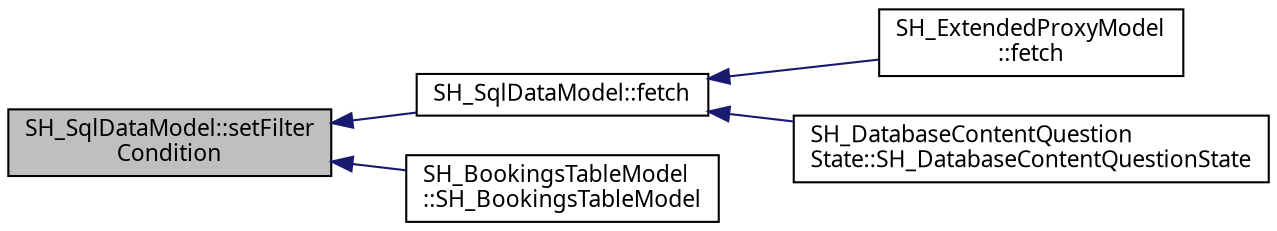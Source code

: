 digraph "SH_SqlDataModel::setFilterCondition"
{
 // INTERACTIVE_SVG=YES
  bgcolor="transparent";
  edge [fontname="Verdana",fontsize="11",labelfontname="Verdana",labelfontsize="11"];
  node [fontname="Verdana",fontsize="11",shape=record];
  rankdir="LR";
  Node1 [label="SH_SqlDataModel::setFilter\lCondition",height=0.2,width=0.4,color="black", fillcolor="grey75", style="filled" fontcolor="black"];
  Node1 -> Node2 [dir="back",color="midnightblue",fontsize="11",style="solid"];
  Node2 [label="SH_SqlDataModel::fetch",height=0.2,width=0.4,color="black",URL="$classSH__SqlDataModel.html#a8d9b08d282a304945b9ee2f474020980"];
  Node2 -> Node3 [dir="back",color="midnightblue",fontsize="11",style="solid"];
  Node3 [label="SH_ExtendedProxyModel\l::fetch",height=0.2,width=0.4,color="black",URL="$classSH__ExtendedProxyModel.html#a64f684a4a7d35925ff4f4b81984da60e"];
  Node2 -> Node4 [dir="back",color="midnightblue",fontsize="11",style="solid"];
  Node4 [label="SH_DatabaseContentQuestion\lState::SH_DatabaseContentQuestionState",height=0.2,width=0.4,color="black",URL="$classSH__DatabaseContentQuestionState.html#ab26490ea519262a8f9ca72c000bf7313"];
  Node1 -> Node5 [dir="back",color="midnightblue",fontsize="11",style="solid"];
  Node5 [label="SH_BookingsTableModel\l::SH_BookingsTableModel",height=0.2,width=0.4,color="black",URL="$classSH__BookingsTableModel.html#a870c87c10391ca25985f3b8ea04cbaa6"];
}
